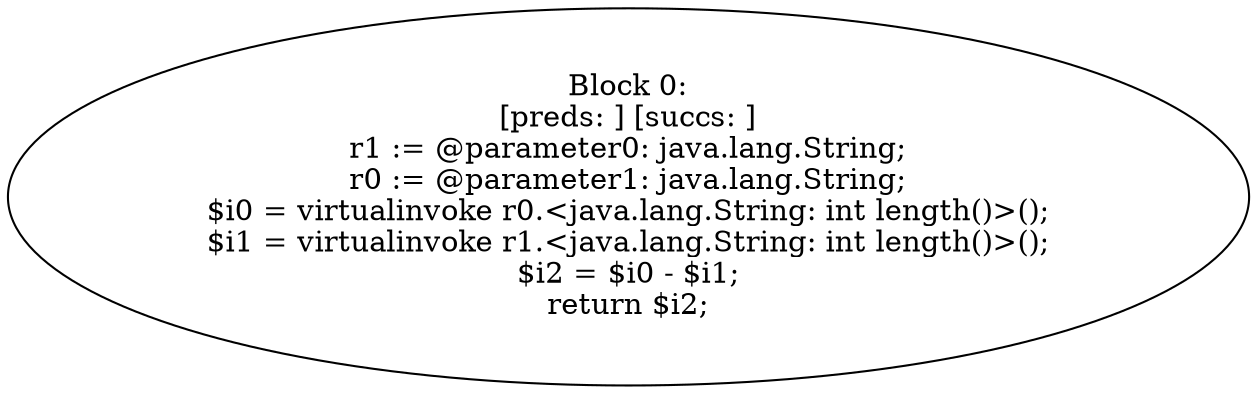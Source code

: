 digraph "unitGraph" {
    "Block 0:
[preds: ] [succs: ]
r1 := @parameter0: java.lang.String;
r0 := @parameter1: java.lang.String;
$i0 = virtualinvoke r0.<java.lang.String: int length()>();
$i1 = virtualinvoke r1.<java.lang.String: int length()>();
$i2 = $i0 - $i1;
return $i2;
"
}
